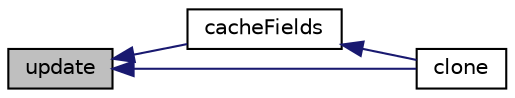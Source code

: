 digraph "update"
{
  bgcolor="transparent";
  edge [fontname="Helvetica",fontsize="10",labelfontname="Helvetica",labelfontsize="10"];
  node [fontname="Helvetica",fontsize="10",shape=record];
  rankdir="LR";
  Node100 [label="update",height=0.2,width=0.4,color="black", fillcolor="grey75", style="filled", fontcolor="black"];
  Node100 -> Node101 [dir="back",color="midnightblue",fontsize="10",style="solid",fontname="Helvetica"];
  Node101 [label="cacheFields",height=0.2,width=0.4,color="black",URL="$a25729.html#a6005414ac27ae3e0b5a783ba216c1906",tooltip="Cache carrier fields. "];
  Node101 -> Node102 [dir="back",color="midnightblue",fontsize="10",style="solid",fontname="Helvetica"];
  Node102 [label="clone",height=0.2,width=0.4,color="black",URL="$a25729.html#acc3cd5c08a0a6856cb2ac6298ee51722",tooltip="Construct and return a clone. "];
  Node100 -> Node102 [dir="back",color="midnightblue",fontsize="10",style="solid",fontname="Helvetica"];
}
